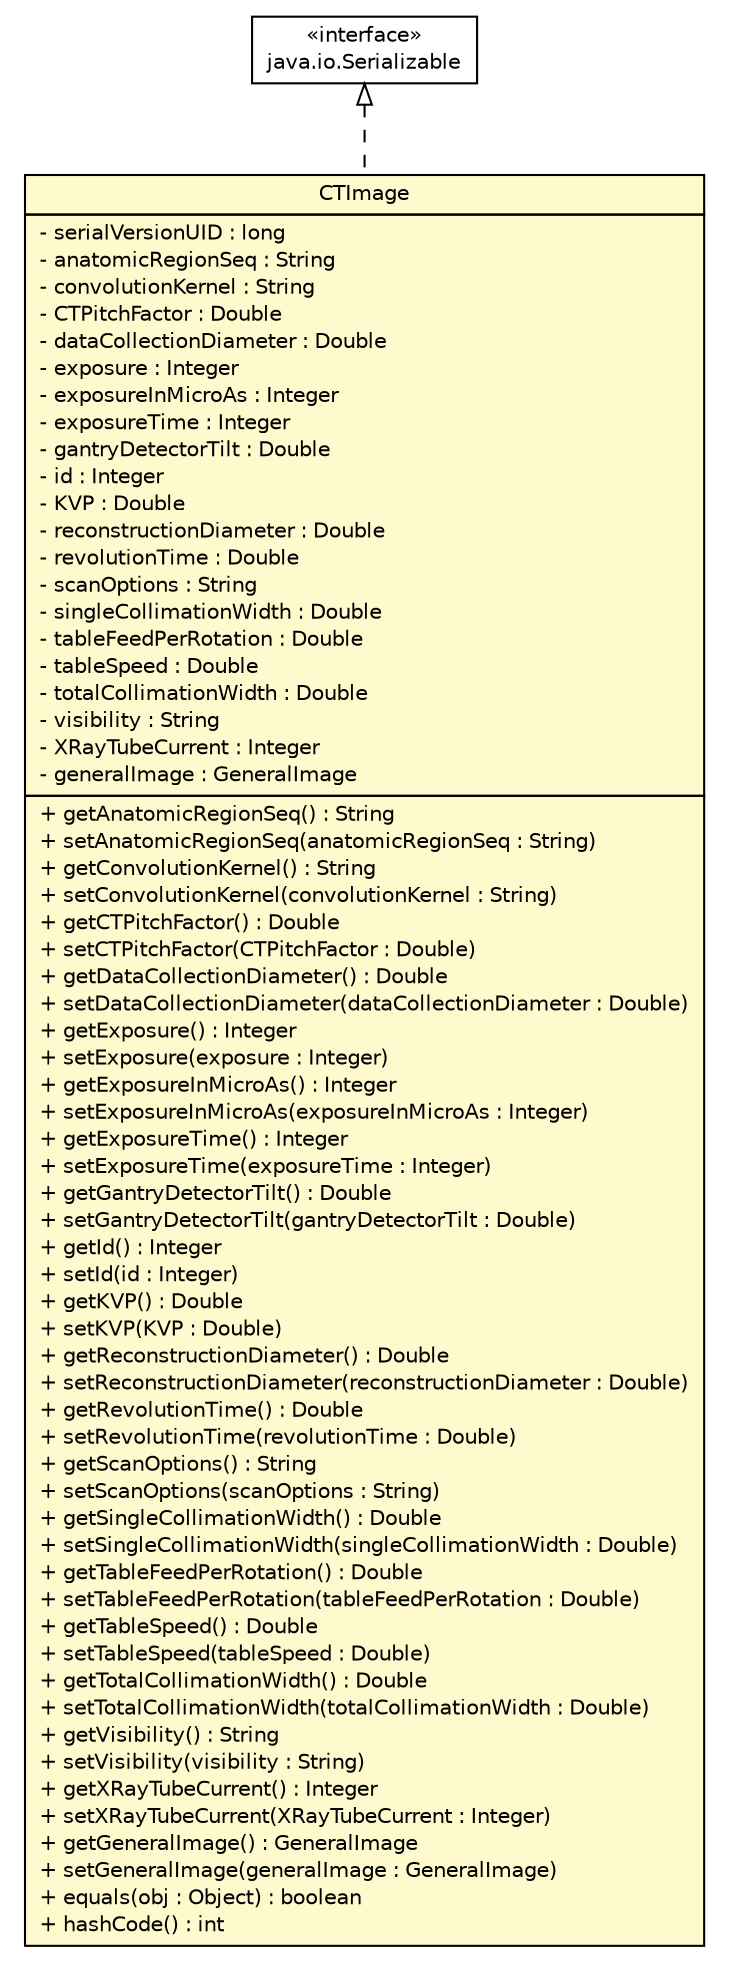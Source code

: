 #!/usr/local/bin/dot
#
# Class diagram 
# Generated by UmlGraph version 4.8 (http://www.spinellis.gr/sw/umlgraph)
#

digraph G {
	edge [fontname="Helvetica",fontsize=10,labelfontname="Helvetica",labelfontsize=10];
	node [fontname="Helvetica",fontsize=10,shape=plaintext];
	// gov.nih.nci.ncia.updateabledomain.CTImage
	c57273 [label=<<table border="0" cellborder="1" cellspacing="0" cellpadding="2" port="p" bgcolor="lemonChiffon" href="./CTImage.html">
		<tr><td><table border="0" cellspacing="0" cellpadding="1">
			<tr><td> CTImage </td></tr>
		</table></td></tr>
		<tr><td><table border="0" cellspacing="0" cellpadding="1">
			<tr><td align="left"> - serialVersionUID : long </td></tr>
			<tr><td align="left"> - anatomicRegionSeq : String </td></tr>
			<tr><td align="left"> - convolutionKernel : String </td></tr>
			<tr><td align="left"> - CTPitchFactor : Double </td></tr>
			<tr><td align="left"> - dataCollectionDiameter : Double </td></tr>
			<tr><td align="left"> - exposure : Integer </td></tr>
			<tr><td align="left"> - exposureInMicroAs : Integer </td></tr>
			<tr><td align="left"> - exposureTime : Integer </td></tr>
			<tr><td align="left"> - gantryDetectorTilt : Double </td></tr>
			<tr><td align="left"> - id : Integer </td></tr>
			<tr><td align="left"> - KVP : Double </td></tr>
			<tr><td align="left"> - reconstructionDiameter : Double </td></tr>
			<tr><td align="left"> - revolutionTime : Double </td></tr>
			<tr><td align="left"> - scanOptions : String </td></tr>
			<tr><td align="left"> - singleCollimationWidth : Double </td></tr>
			<tr><td align="left"> - tableFeedPerRotation : Double </td></tr>
			<tr><td align="left"> - tableSpeed : Double </td></tr>
			<tr><td align="left"> - totalCollimationWidth : Double </td></tr>
			<tr><td align="left"> - visibility : String </td></tr>
			<tr><td align="left"> - XRayTubeCurrent : Integer </td></tr>
			<tr><td align="left"> - generalImage : GeneralImage </td></tr>
		</table></td></tr>
		<tr><td><table border="0" cellspacing="0" cellpadding="1">
			<tr><td align="left"> + getAnatomicRegionSeq() : String </td></tr>
			<tr><td align="left"> + setAnatomicRegionSeq(anatomicRegionSeq : String) </td></tr>
			<tr><td align="left"> + getConvolutionKernel() : String </td></tr>
			<tr><td align="left"> + setConvolutionKernel(convolutionKernel : String) </td></tr>
			<tr><td align="left"> + getCTPitchFactor() : Double </td></tr>
			<tr><td align="left"> + setCTPitchFactor(CTPitchFactor : Double) </td></tr>
			<tr><td align="left"> + getDataCollectionDiameter() : Double </td></tr>
			<tr><td align="left"> + setDataCollectionDiameter(dataCollectionDiameter : Double) </td></tr>
			<tr><td align="left"> + getExposure() : Integer </td></tr>
			<tr><td align="left"> + setExposure(exposure : Integer) </td></tr>
			<tr><td align="left"> + getExposureInMicroAs() : Integer </td></tr>
			<tr><td align="left"> + setExposureInMicroAs(exposureInMicroAs : Integer) </td></tr>
			<tr><td align="left"> + getExposureTime() : Integer </td></tr>
			<tr><td align="left"> + setExposureTime(exposureTime : Integer) </td></tr>
			<tr><td align="left"> + getGantryDetectorTilt() : Double </td></tr>
			<tr><td align="left"> + setGantryDetectorTilt(gantryDetectorTilt : Double) </td></tr>
			<tr><td align="left"> + getId() : Integer </td></tr>
			<tr><td align="left"> + setId(id : Integer) </td></tr>
			<tr><td align="left"> + getKVP() : Double </td></tr>
			<tr><td align="left"> + setKVP(KVP : Double) </td></tr>
			<tr><td align="left"> + getReconstructionDiameter() : Double </td></tr>
			<tr><td align="left"> + setReconstructionDiameter(reconstructionDiameter : Double) </td></tr>
			<tr><td align="left"> + getRevolutionTime() : Double </td></tr>
			<tr><td align="left"> + setRevolutionTime(revolutionTime : Double) </td></tr>
			<tr><td align="left"> + getScanOptions() : String </td></tr>
			<tr><td align="left"> + setScanOptions(scanOptions : String) </td></tr>
			<tr><td align="left"> + getSingleCollimationWidth() : Double </td></tr>
			<tr><td align="left"> + setSingleCollimationWidth(singleCollimationWidth : Double) </td></tr>
			<tr><td align="left"> + getTableFeedPerRotation() : Double </td></tr>
			<tr><td align="left"> + setTableFeedPerRotation(tableFeedPerRotation : Double) </td></tr>
			<tr><td align="left"> + getTableSpeed() : Double </td></tr>
			<tr><td align="left"> + setTableSpeed(tableSpeed : Double) </td></tr>
			<tr><td align="left"> + getTotalCollimationWidth() : Double </td></tr>
			<tr><td align="left"> + setTotalCollimationWidth(totalCollimationWidth : Double) </td></tr>
			<tr><td align="left"> + getVisibility() : String </td></tr>
			<tr><td align="left"> + setVisibility(visibility : String) </td></tr>
			<tr><td align="left"> + getXRayTubeCurrent() : Integer </td></tr>
			<tr><td align="left"> + setXRayTubeCurrent(XRayTubeCurrent : Integer) </td></tr>
			<tr><td align="left"> + getGeneralImage() : GeneralImage </td></tr>
			<tr><td align="left"> + setGeneralImage(generalImage : GeneralImage) </td></tr>
			<tr><td align="left"> + equals(obj : Object) : boolean </td></tr>
			<tr><td align="left"> + hashCode() : int </td></tr>
		</table></td></tr>
		</table>>, fontname="Helvetica", fontcolor="black", fontsize=10.0];
	//gov.nih.nci.ncia.updateabledomain.CTImage implements java.io.Serializable
	c57326:p -> c57273:p [dir=back,arrowtail=empty,style=dashed];
	// java.io.Serializable
	c57326 [label=<<table border="0" cellborder="1" cellspacing="0" cellpadding="2" port="p" href="http://java.sun.com/j2se/1.4.2/docs/api/java/io/Serializable.html">
		<tr><td><table border="0" cellspacing="0" cellpadding="1">
			<tr><td> &laquo;interface&raquo; </td></tr>
			<tr><td> java.io.Serializable </td></tr>
		</table></td></tr>
		</table>>, fontname="Helvetica", fontcolor="black", fontsize=10.0];
}

